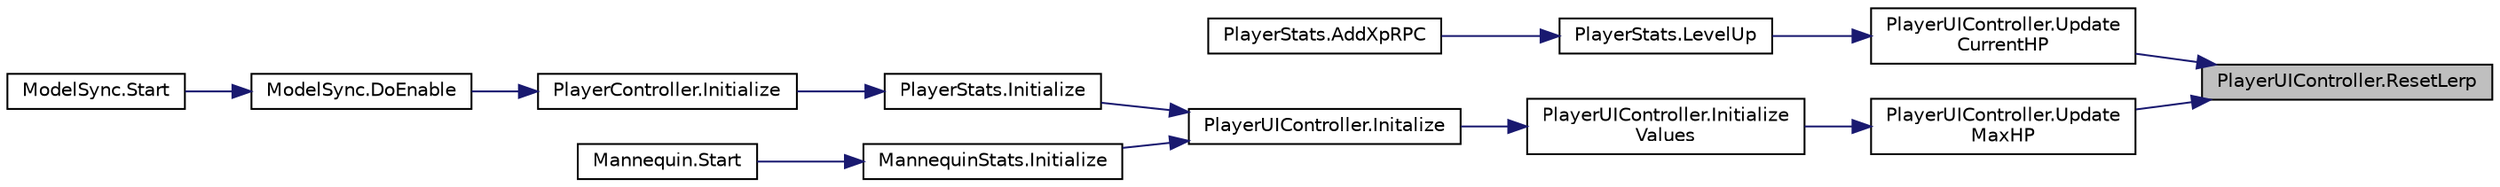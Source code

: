 digraph "PlayerUIController.ResetLerp"
{
 // INTERACTIVE_SVG=YES
 // LATEX_PDF_SIZE
  edge [fontname="Helvetica",fontsize="10",labelfontname="Helvetica",labelfontsize="10"];
  node [fontname="Helvetica",fontsize="10",shape=record];
  rankdir="RL";
  Node1 [label="PlayerUIController.ResetLerp",height=0.2,width=0.4,color="black", fillcolor="grey75", style="filled", fontcolor="black",tooltip="When you heal HP, we will reset the lerped bar"];
  Node1 -> Node2 [dir="back",color="midnightblue",fontsize="10",style="solid",fontname="Helvetica"];
  Node2 [label="PlayerUIController.Update\lCurrentHP",height=0.2,width=0.4,color="black", fillcolor="white", style="filled",URL="$class_player_u_i_controller.html#aca577b724c1f3f2ed54ad1165a7842c2",tooltip="Sets the current HP value to the Image."];
  Node2 -> Node3 [dir="back",color="midnightblue",fontsize="10",style="solid",fontname="Helvetica"];
  Node3 [label="PlayerStats.LevelUp",height=0.2,width=0.4,color="black", fillcolor="white", style="filled",URL="$class_player_stats.html#a75c908d1b8c5eb0b414db7ab99ceab9e",tooltip="Called whenever the player levels up."];
  Node3 -> Node4 [dir="back",color="midnightblue",fontsize="10",style="solid",fontname="Helvetica"];
  Node4 [label="PlayerStats.AddXpRPC",height=0.2,width=0.4,color="black", fillcolor="white", style="filled",URL="$class_player_stats.html#af74a866a9312c345f3cd03235be2f329",tooltip=" "];
  Node1 -> Node5 [dir="back",color="midnightblue",fontsize="10",style="solid",fontname="Helvetica"];
  Node5 [label="PlayerUIController.Update\lMaxHP",height=0.2,width=0.4,color="black", fillcolor="white", style="filled",URL="$class_player_u_i_controller.html#aacc9f1b78d9e1adab16f8fc2ec246dfb",tooltip=" "];
  Node5 -> Node6 [dir="back",color="midnightblue",fontsize="10",style="solid",fontname="Helvetica"];
  Node6 [label="PlayerUIController.Initialize\lValues",height=0.2,width=0.4,color="black", fillcolor="white", style="filled",URL="$class_player_u_i_controller.html#aa5b61a93967fa5ce39bfd950a9e9d584",tooltip="Initializes all the values into the Image and Text."];
  Node6 -> Node7 [dir="back",color="midnightblue",fontsize="10",style="solid",fontname="Helvetica"];
  Node7 [label="PlayerUIController.Initalize",height=0.2,width=0.4,color="black", fillcolor="white", style="filled",URL="$class_player_u_i_controller.html#ab6ed746dec17fdf763bc4ec1d713db7f",tooltip="Initializes all the values and colors for this Player."];
  Node7 -> Node8 [dir="back",color="midnightblue",fontsize="10",style="solid",fontname="Helvetica"];
  Node8 [label="PlayerStats.Initialize",height=0.2,width=0.4,color="black", fillcolor="white", style="filled",URL="$class_player_stats.html#ae874ab5cbb490cbdcf3f5613b8bc2240",tooltip="Initialize the actual Stats of the Player."];
  Node8 -> Node9 [dir="back",color="midnightblue",fontsize="10",style="solid",fontname="Helvetica"];
  Node9 [label="PlayerController.Initialize",height=0.2,width=0.4,color="black", fillcolor="white", style="filled",URL="$class_player_controller.html#a75e94e4fd555e57e55ab4b7e54024dcf",tooltip="Initialize the PlayerController."];
  Node9 -> Node10 [dir="back",color="midnightblue",fontsize="10",style="solid",fontname="Helvetica"];
  Node10 [label="ModelSync.DoEnable",height=0.2,width=0.4,color="black", fillcolor="white", style="filled",URL="$class_model_sync.html#ab8359f73ae31a7f926c80ebcd7e9444a",tooltip="This starts all the initialization chain for the player."];
  Node10 -> Node11 [dir="back",color="midnightblue",fontsize="10",style="solid",fontname="Helvetica"];
  Node11 [label="ModelSync.Start",height=0.2,width=0.4,color="black", fillcolor="white", style="filled",URL="$class_model_sync.html#a47be08ee3bbd2a173514e74da3dd65cb",tooltip=" "];
  Node7 -> Node12 [dir="back",color="midnightblue",fontsize="10",style="solid",fontname="Helvetica"];
  Node12 [label="MannequinStats.Initialize",height=0.2,width=0.4,color="black", fillcolor="white", style="filled",URL="$class_mannequin_stats.html#a0cecf416149ad28539cb696fad4ae175",tooltip=" "];
  Node12 -> Node13 [dir="back",color="midnightblue",fontsize="10",style="solid",fontname="Helvetica"];
  Node13 [label="Mannequin.Start",height=0.2,width=0.4,color="black", fillcolor="white", style="filled",URL="$class_mannequin.html#af638d1036ae3aee689fe03b43cea0df5",tooltip=" "];
}
